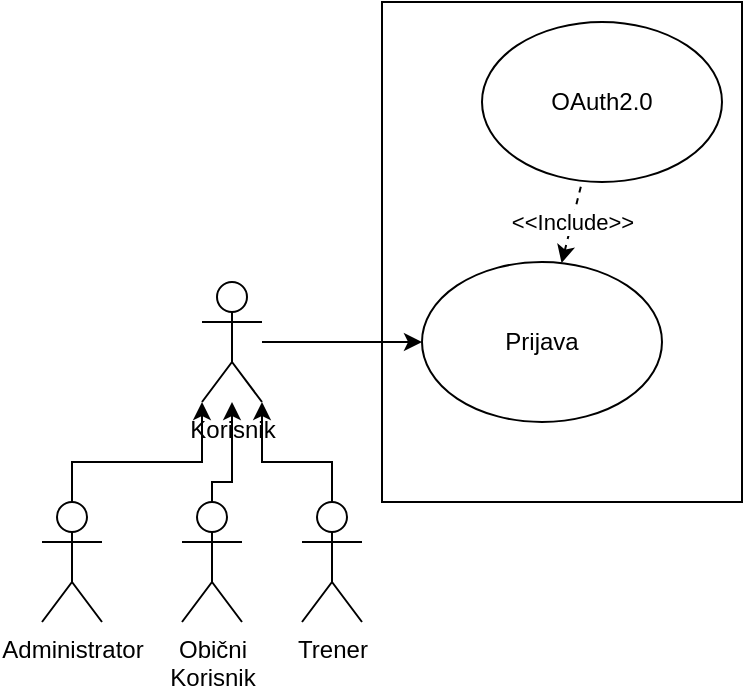 <mxfile version="24.8.3">
  <diagram name="Page-1" id="924dohbuH_Oe8iANkcs4">
    <mxGraphModel dx="626" dy="416" grid="1" gridSize="10" guides="1" tooltips="1" connect="1" arrows="1" fold="1" page="1" pageScale="1" pageWidth="827" pageHeight="1169" math="0" shadow="0">
      <root>
        <mxCell id="0" />
        <mxCell id="1" parent="0" />
        <mxCell id="i3iJV8fuebZiY-3vzbVX-1" value="" style="rounded=0;whiteSpace=wrap;html=1;" vertex="1" parent="1">
          <mxGeometry x="240" y="50" width="180" height="250" as="geometry" />
        </mxCell>
        <mxCell id="i3iJV8fuebZiY-3vzbVX-4" style="edgeStyle=orthogonalEdgeStyle;rounded=0;orthogonalLoop=1;jettySize=auto;html=1;" edge="1" parent="1" source="i3iJV8fuebZiY-3vzbVX-2" target="i3iJV8fuebZiY-3vzbVX-3">
          <mxGeometry relative="1" as="geometry" />
        </mxCell>
        <mxCell id="i3iJV8fuebZiY-3vzbVX-2" value="Korisnik" style="shape=umlActor;verticalLabelPosition=bottom;verticalAlign=top;html=1;outlineConnect=0;" vertex="1" parent="1">
          <mxGeometry x="150" y="190" width="30" height="60" as="geometry" />
        </mxCell>
        <mxCell id="i3iJV8fuebZiY-3vzbVX-7" value="&amp;lt;&amp;lt;Include&amp;gt;&amp;gt;" style="rounded=0;orthogonalLoop=1;jettySize=auto;html=1;dashed=1;endArrow=none;endFill=0;startArrow=classic;startFill=1;" edge="1" parent="1" source="i3iJV8fuebZiY-3vzbVX-3" target="i3iJV8fuebZiY-3vzbVX-6">
          <mxGeometry relative="1" as="geometry" />
        </mxCell>
        <mxCell id="i3iJV8fuebZiY-3vzbVX-3" value="Prijava" style="ellipse;whiteSpace=wrap;html=1;" vertex="1" parent="1">
          <mxGeometry x="260" y="180" width="120" height="80" as="geometry" />
        </mxCell>
        <mxCell id="i3iJV8fuebZiY-3vzbVX-6" value="OAuth2.0" style="ellipse;whiteSpace=wrap;html=1;" vertex="1" parent="1">
          <mxGeometry x="290" y="60" width="120" height="80" as="geometry" />
        </mxCell>
        <mxCell id="i3iJV8fuebZiY-3vzbVX-10" value="" style="edgeStyle=orthogonalEdgeStyle;rounded=0;orthogonalLoop=1;jettySize=auto;html=1;" edge="1" parent="1" source="i3iJV8fuebZiY-3vzbVX-8" target="i3iJV8fuebZiY-3vzbVX-2">
          <mxGeometry relative="1" as="geometry">
            <Array as="points">
              <mxPoint x="85" y="280" />
              <mxPoint x="150" y="280" />
            </Array>
          </mxGeometry>
        </mxCell>
        <mxCell id="i3iJV8fuebZiY-3vzbVX-8" value="Administrator" style="shape=umlActor;verticalLabelPosition=bottom;verticalAlign=top;html=1;outlineConnect=0;" vertex="1" parent="1">
          <mxGeometry x="70" y="300" width="30" height="60" as="geometry" />
        </mxCell>
        <mxCell id="i3iJV8fuebZiY-3vzbVX-11" value="" style="edgeStyle=orthogonalEdgeStyle;rounded=0;orthogonalLoop=1;jettySize=auto;html=1;" edge="1" parent="1" source="i3iJV8fuebZiY-3vzbVX-9" target="i3iJV8fuebZiY-3vzbVX-2">
          <mxGeometry relative="1" as="geometry">
            <Array as="points">
              <mxPoint x="215" y="280" />
              <mxPoint x="180" y="280" />
            </Array>
          </mxGeometry>
        </mxCell>
        <mxCell id="i3iJV8fuebZiY-3vzbVX-9" value="Trener" style="shape=umlActor;verticalLabelPosition=bottom;verticalAlign=top;html=1;outlineConnect=0;" vertex="1" parent="1">
          <mxGeometry x="200" y="300" width="30" height="60" as="geometry" />
        </mxCell>
        <mxCell id="i3iJV8fuebZiY-3vzbVX-13" style="edgeStyle=orthogonalEdgeStyle;rounded=0;orthogonalLoop=1;jettySize=auto;html=1;" edge="1" parent="1" source="i3iJV8fuebZiY-3vzbVX-12" target="i3iJV8fuebZiY-3vzbVX-2">
          <mxGeometry relative="1" as="geometry">
            <Array as="points">
              <mxPoint x="155" y="290" />
              <mxPoint x="165" y="290" />
            </Array>
          </mxGeometry>
        </mxCell>
        <mxCell id="i3iJV8fuebZiY-3vzbVX-12" value="Obični&lt;div&gt;Korisnik&lt;/div&gt;" style="shape=umlActor;verticalLabelPosition=bottom;verticalAlign=top;html=1;outlineConnect=0;" vertex="1" parent="1">
          <mxGeometry x="140" y="300" width="30" height="60" as="geometry" />
        </mxCell>
      </root>
    </mxGraphModel>
  </diagram>
</mxfile>
